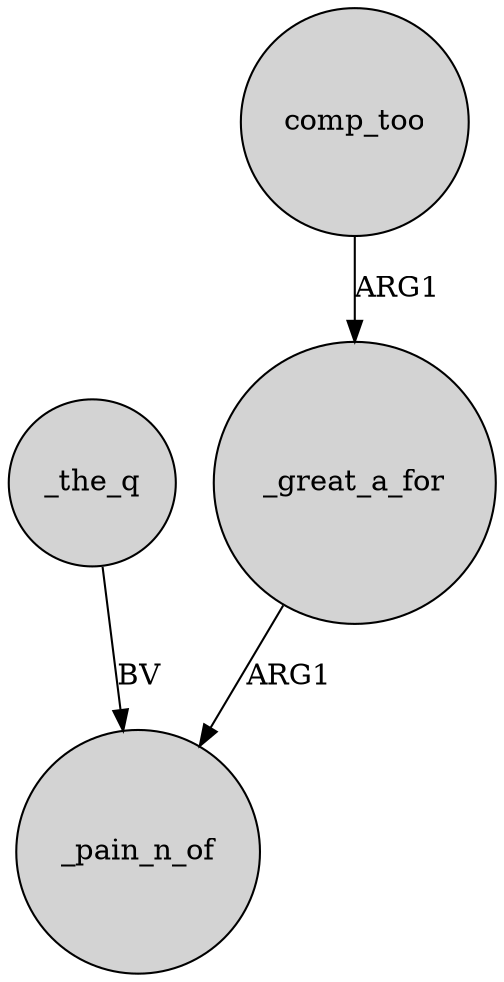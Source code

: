 digraph {
	node [shape=circle style=filled]
	_great_a_for -> _pain_n_of [label=ARG1]
	comp_too -> _great_a_for [label=ARG1]
	_the_q -> _pain_n_of [label=BV]
}
